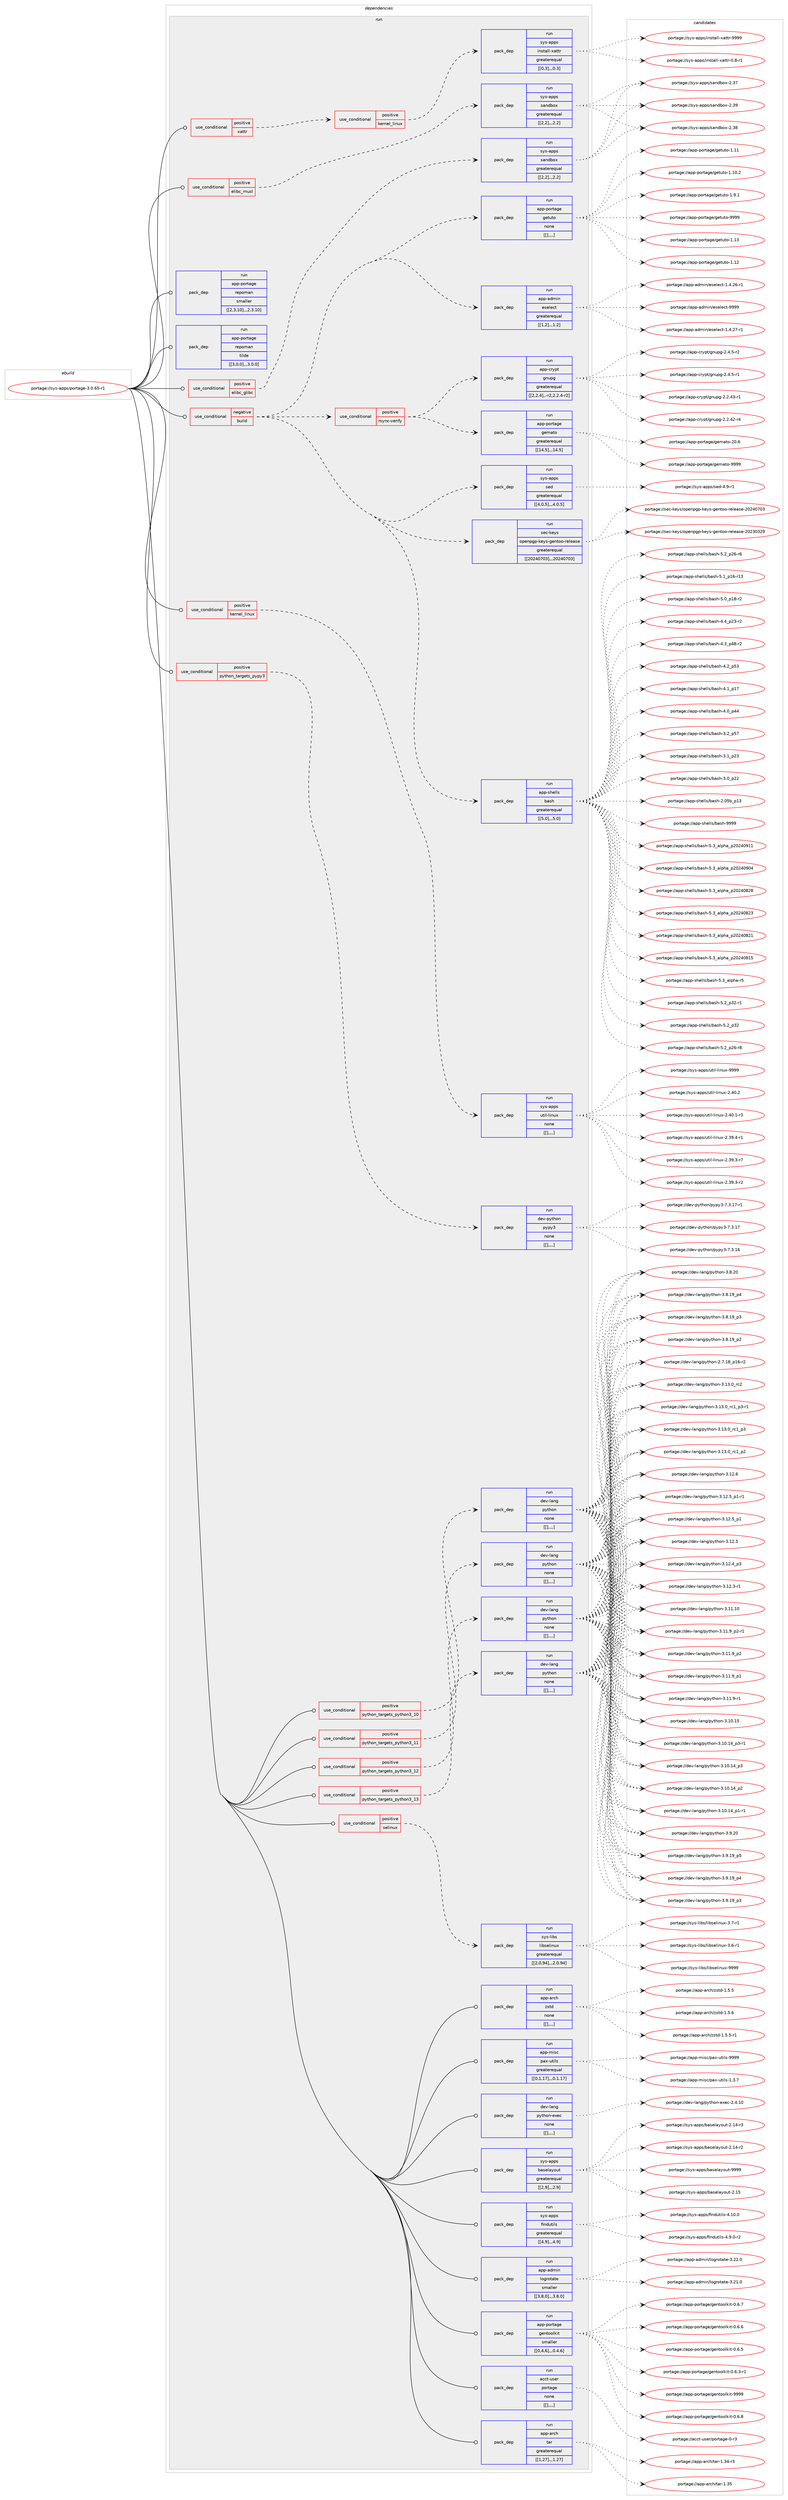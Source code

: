 digraph prolog {

# *************
# Graph options
# *************

newrank=true;
concentrate=true;
compound=true;
graph [rankdir=LR,fontname=Helvetica,fontsize=10,ranksep=1.5];#, ranksep=2.5, nodesep=0.2];
edge  [arrowhead=vee];
node  [fontname=Helvetica,fontsize=10];

# **********
# The ebuild
# **********

subgraph cluster_leftcol {
color=gray;
label=<<i>ebuild</i>>;
id [label="portage://sys-apps/portage-3.0.65-r1", color=red, width=4, href="../sys-apps/portage-3.0.65-r1.svg"];
}

# ****************
# The dependencies
# ****************

subgraph cluster_midcol {
color=gray;
label=<<i>dependencies</i>>;
subgraph cluster_compile {
fillcolor="#eeeeee";
style=filled;
label=<<i>compile</i>>;
}
subgraph cluster_compileandrun {
fillcolor="#eeeeee";
style=filled;
label=<<i>compile and run</i>>;
}
subgraph cluster_run {
fillcolor="#eeeeee";
style=filled;
label=<<i>run</i>>;
subgraph cond115733 {
dependency438727 [label=<<TABLE BORDER="0" CELLBORDER="1" CELLSPACING="0" CELLPADDING="4"><TR><TD ROWSPAN="3" CELLPADDING="10">use_conditional</TD></TR><TR><TD>negative</TD></TR><TR><TD>build</TD></TR></TABLE>>, shape=none, color=red];
subgraph pack319939 {
dependency438728 [label=<<TABLE BORDER="0" CELLBORDER="1" CELLSPACING="0" CELLPADDING="4" WIDTH="220"><TR><TD ROWSPAN="6" CELLPADDING="30">pack_dep</TD></TR><TR><TD WIDTH="110">run</TD></TR><TR><TD>app-admin</TD></TR><TR><TD>eselect</TD></TR><TR><TD>greaterequal</TD></TR><TR><TD>[[1,2],,,1.2]</TD></TR></TABLE>>, shape=none, color=blue];
}
dependency438727:e -> dependency438728:w [weight=20,style="dashed",arrowhead="vee"];
subgraph pack319940 {
dependency438729 [label=<<TABLE BORDER="0" CELLBORDER="1" CELLSPACING="0" CELLPADDING="4" WIDTH="220"><TR><TD ROWSPAN="6" CELLPADDING="30">pack_dep</TD></TR><TR><TD WIDTH="110">run</TD></TR><TR><TD>app-portage</TD></TR><TR><TD>getuto</TD></TR><TR><TD>none</TD></TR><TR><TD>[[],,,,]</TD></TR></TABLE>>, shape=none, color=blue];
}
dependency438727:e -> dependency438729:w [weight=20,style="dashed",arrowhead="vee"];
subgraph pack319941 {
dependency438730 [label=<<TABLE BORDER="0" CELLBORDER="1" CELLSPACING="0" CELLPADDING="4" WIDTH="220"><TR><TD ROWSPAN="6" CELLPADDING="30">pack_dep</TD></TR><TR><TD WIDTH="110">run</TD></TR><TR><TD>app-shells</TD></TR><TR><TD>bash</TD></TR><TR><TD>greaterequal</TD></TR><TR><TD>[[5,0],,,5.0]</TD></TR></TABLE>>, shape=none, color=blue];
}
dependency438727:e -> dependency438730:w [weight=20,style="dashed",arrowhead="vee"];
subgraph pack319942 {
dependency438731 [label=<<TABLE BORDER="0" CELLBORDER="1" CELLSPACING="0" CELLPADDING="4" WIDTH="220"><TR><TD ROWSPAN="6" CELLPADDING="30">pack_dep</TD></TR><TR><TD WIDTH="110">run</TD></TR><TR><TD>sec-keys</TD></TR><TR><TD>openpgp-keys-gentoo-release</TD></TR><TR><TD>greaterequal</TD></TR><TR><TD>[[20240703],,,20240703]</TD></TR></TABLE>>, shape=none, color=blue];
}
dependency438727:e -> dependency438731:w [weight=20,style="dashed",arrowhead="vee"];
subgraph pack319943 {
dependency438732 [label=<<TABLE BORDER="0" CELLBORDER="1" CELLSPACING="0" CELLPADDING="4" WIDTH="220"><TR><TD ROWSPAN="6" CELLPADDING="30">pack_dep</TD></TR><TR><TD WIDTH="110">run</TD></TR><TR><TD>sys-apps</TD></TR><TR><TD>sed</TD></TR><TR><TD>greaterequal</TD></TR><TR><TD>[[4,0,5],,,4.0.5]</TD></TR></TABLE>>, shape=none, color=blue];
}
dependency438727:e -> dependency438732:w [weight=20,style="dashed",arrowhead="vee"];
subgraph cond115734 {
dependency438733 [label=<<TABLE BORDER="0" CELLBORDER="1" CELLSPACING="0" CELLPADDING="4"><TR><TD ROWSPAN="3" CELLPADDING="10">use_conditional</TD></TR><TR><TD>positive</TD></TR><TR><TD>rsync-verify</TD></TR></TABLE>>, shape=none, color=red];
subgraph pack319944 {
dependency438734 [label=<<TABLE BORDER="0" CELLBORDER="1" CELLSPACING="0" CELLPADDING="4" WIDTH="220"><TR><TD ROWSPAN="6" CELLPADDING="30">pack_dep</TD></TR><TR><TD WIDTH="110">run</TD></TR><TR><TD>app-crypt</TD></TR><TR><TD>gnupg</TD></TR><TR><TD>greaterequal</TD></TR><TR><TD>[[2,2,4],,-r2,2.2.4-r2]</TD></TR></TABLE>>, shape=none, color=blue];
}
dependency438733:e -> dependency438734:w [weight=20,style="dashed",arrowhead="vee"];
subgraph pack319945 {
dependency438735 [label=<<TABLE BORDER="0" CELLBORDER="1" CELLSPACING="0" CELLPADDING="4" WIDTH="220"><TR><TD ROWSPAN="6" CELLPADDING="30">pack_dep</TD></TR><TR><TD WIDTH="110">run</TD></TR><TR><TD>app-portage</TD></TR><TR><TD>gemato</TD></TR><TR><TD>greaterequal</TD></TR><TR><TD>[[14,5],,,14.5]</TD></TR></TABLE>>, shape=none, color=blue];
}
dependency438733:e -> dependency438735:w [weight=20,style="dashed",arrowhead="vee"];
}
dependency438727:e -> dependency438733:w [weight=20,style="dashed",arrowhead="vee"];
}
id:e -> dependency438727:w [weight=20,style="solid",arrowhead="odot"];
subgraph cond115735 {
dependency438736 [label=<<TABLE BORDER="0" CELLBORDER="1" CELLSPACING="0" CELLPADDING="4"><TR><TD ROWSPAN="3" CELLPADDING="10">use_conditional</TD></TR><TR><TD>positive</TD></TR><TR><TD>elibc_glibc</TD></TR></TABLE>>, shape=none, color=red];
subgraph pack319946 {
dependency438737 [label=<<TABLE BORDER="0" CELLBORDER="1" CELLSPACING="0" CELLPADDING="4" WIDTH="220"><TR><TD ROWSPAN="6" CELLPADDING="30">pack_dep</TD></TR><TR><TD WIDTH="110">run</TD></TR><TR><TD>sys-apps</TD></TR><TR><TD>sandbox</TD></TR><TR><TD>greaterequal</TD></TR><TR><TD>[[2,2],,,2.2]</TD></TR></TABLE>>, shape=none, color=blue];
}
dependency438736:e -> dependency438737:w [weight=20,style="dashed",arrowhead="vee"];
}
id:e -> dependency438736:w [weight=20,style="solid",arrowhead="odot"];
subgraph cond115736 {
dependency438738 [label=<<TABLE BORDER="0" CELLBORDER="1" CELLSPACING="0" CELLPADDING="4"><TR><TD ROWSPAN="3" CELLPADDING="10">use_conditional</TD></TR><TR><TD>positive</TD></TR><TR><TD>elibc_musl</TD></TR></TABLE>>, shape=none, color=red];
subgraph pack319947 {
dependency438739 [label=<<TABLE BORDER="0" CELLBORDER="1" CELLSPACING="0" CELLPADDING="4" WIDTH="220"><TR><TD ROWSPAN="6" CELLPADDING="30">pack_dep</TD></TR><TR><TD WIDTH="110">run</TD></TR><TR><TD>sys-apps</TD></TR><TR><TD>sandbox</TD></TR><TR><TD>greaterequal</TD></TR><TR><TD>[[2,2],,,2.2]</TD></TR></TABLE>>, shape=none, color=blue];
}
dependency438738:e -> dependency438739:w [weight=20,style="dashed",arrowhead="vee"];
}
id:e -> dependency438738:w [weight=20,style="solid",arrowhead="odot"];
subgraph cond115737 {
dependency438740 [label=<<TABLE BORDER="0" CELLBORDER="1" CELLSPACING="0" CELLPADDING="4"><TR><TD ROWSPAN="3" CELLPADDING="10">use_conditional</TD></TR><TR><TD>positive</TD></TR><TR><TD>kernel_linux</TD></TR></TABLE>>, shape=none, color=red];
subgraph pack319948 {
dependency438741 [label=<<TABLE BORDER="0" CELLBORDER="1" CELLSPACING="0" CELLPADDING="4" WIDTH="220"><TR><TD ROWSPAN="6" CELLPADDING="30">pack_dep</TD></TR><TR><TD WIDTH="110">run</TD></TR><TR><TD>sys-apps</TD></TR><TR><TD>util-linux</TD></TR><TR><TD>none</TD></TR><TR><TD>[[],,,,]</TD></TR></TABLE>>, shape=none, color=blue];
}
dependency438740:e -> dependency438741:w [weight=20,style="dashed",arrowhead="vee"];
}
id:e -> dependency438740:w [weight=20,style="solid",arrowhead="odot"];
subgraph cond115738 {
dependency438742 [label=<<TABLE BORDER="0" CELLBORDER="1" CELLSPACING="0" CELLPADDING="4"><TR><TD ROWSPAN="3" CELLPADDING="10">use_conditional</TD></TR><TR><TD>positive</TD></TR><TR><TD>python_targets_pypy3</TD></TR></TABLE>>, shape=none, color=red];
subgraph pack319949 {
dependency438743 [label=<<TABLE BORDER="0" CELLBORDER="1" CELLSPACING="0" CELLPADDING="4" WIDTH="220"><TR><TD ROWSPAN="6" CELLPADDING="30">pack_dep</TD></TR><TR><TD WIDTH="110">run</TD></TR><TR><TD>dev-python</TD></TR><TR><TD>pypy3</TD></TR><TR><TD>none</TD></TR><TR><TD>[[],,,,]</TD></TR></TABLE>>, shape=none, color=blue];
}
dependency438742:e -> dependency438743:w [weight=20,style="dashed",arrowhead="vee"];
}
id:e -> dependency438742:w [weight=20,style="solid",arrowhead="odot"];
subgraph cond115739 {
dependency438744 [label=<<TABLE BORDER="0" CELLBORDER="1" CELLSPACING="0" CELLPADDING="4"><TR><TD ROWSPAN="3" CELLPADDING="10">use_conditional</TD></TR><TR><TD>positive</TD></TR><TR><TD>python_targets_python3_10</TD></TR></TABLE>>, shape=none, color=red];
subgraph pack319950 {
dependency438745 [label=<<TABLE BORDER="0" CELLBORDER="1" CELLSPACING="0" CELLPADDING="4" WIDTH="220"><TR><TD ROWSPAN="6" CELLPADDING="30">pack_dep</TD></TR><TR><TD WIDTH="110">run</TD></TR><TR><TD>dev-lang</TD></TR><TR><TD>python</TD></TR><TR><TD>none</TD></TR><TR><TD>[[],,,,]</TD></TR></TABLE>>, shape=none, color=blue];
}
dependency438744:e -> dependency438745:w [weight=20,style="dashed",arrowhead="vee"];
}
id:e -> dependency438744:w [weight=20,style="solid",arrowhead="odot"];
subgraph cond115740 {
dependency438746 [label=<<TABLE BORDER="0" CELLBORDER="1" CELLSPACING="0" CELLPADDING="4"><TR><TD ROWSPAN="3" CELLPADDING="10">use_conditional</TD></TR><TR><TD>positive</TD></TR><TR><TD>python_targets_python3_11</TD></TR></TABLE>>, shape=none, color=red];
subgraph pack319951 {
dependency438747 [label=<<TABLE BORDER="0" CELLBORDER="1" CELLSPACING="0" CELLPADDING="4" WIDTH="220"><TR><TD ROWSPAN="6" CELLPADDING="30">pack_dep</TD></TR><TR><TD WIDTH="110">run</TD></TR><TR><TD>dev-lang</TD></TR><TR><TD>python</TD></TR><TR><TD>none</TD></TR><TR><TD>[[],,,,]</TD></TR></TABLE>>, shape=none, color=blue];
}
dependency438746:e -> dependency438747:w [weight=20,style="dashed",arrowhead="vee"];
}
id:e -> dependency438746:w [weight=20,style="solid",arrowhead="odot"];
subgraph cond115741 {
dependency438748 [label=<<TABLE BORDER="0" CELLBORDER="1" CELLSPACING="0" CELLPADDING="4"><TR><TD ROWSPAN="3" CELLPADDING="10">use_conditional</TD></TR><TR><TD>positive</TD></TR><TR><TD>python_targets_python3_12</TD></TR></TABLE>>, shape=none, color=red];
subgraph pack319952 {
dependency438749 [label=<<TABLE BORDER="0" CELLBORDER="1" CELLSPACING="0" CELLPADDING="4" WIDTH="220"><TR><TD ROWSPAN="6" CELLPADDING="30">pack_dep</TD></TR><TR><TD WIDTH="110">run</TD></TR><TR><TD>dev-lang</TD></TR><TR><TD>python</TD></TR><TR><TD>none</TD></TR><TR><TD>[[],,,,]</TD></TR></TABLE>>, shape=none, color=blue];
}
dependency438748:e -> dependency438749:w [weight=20,style="dashed",arrowhead="vee"];
}
id:e -> dependency438748:w [weight=20,style="solid",arrowhead="odot"];
subgraph cond115742 {
dependency438750 [label=<<TABLE BORDER="0" CELLBORDER="1" CELLSPACING="0" CELLPADDING="4"><TR><TD ROWSPAN="3" CELLPADDING="10">use_conditional</TD></TR><TR><TD>positive</TD></TR><TR><TD>python_targets_python3_13</TD></TR></TABLE>>, shape=none, color=red];
subgraph pack319953 {
dependency438751 [label=<<TABLE BORDER="0" CELLBORDER="1" CELLSPACING="0" CELLPADDING="4" WIDTH="220"><TR><TD ROWSPAN="6" CELLPADDING="30">pack_dep</TD></TR><TR><TD WIDTH="110">run</TD></TR><TR><TD>dev-lang</TD></TR><TR><TD>python</TD></TR><TR><TD>none</TD></TR><TR><TD>[[],,,,]</TD></TR></TABLE>>, shape=none, color=blue];
}
dependency438750:e -> dependency438751:w [weight=20,style="dashed",arrowhead="vee"];
}
id:e -> dependency438750:w [weight=20,style="solid",arrowhead="odot"];
subgraph cond115743 {
dependency438752 [label=<<TABLE BORDER="0" CELLBORDER="1" CELLSPACING="0" CELLPADDING="4"><TR><TD ROWSPAN="3" CELLPADDING="10">use_conditional</TD></TR><TR><TD>positive</TD></TR><TR><TD>selinux</TD></TR></TABLE>>, shape=none, color=red];
subgraph pack319954 {
dependency438753 [label=<<TABLE BORDER="0" CELLBORDER="1" CELLSPACING="0" CELLPADDING="4" WIDTH="220"><TR><TD ROWSPAN="6" CELLPADDING="30">pack_dep</TD></TR><TR><TD WIDTH="110">run</TD></TR><TR><TD>sys-libs</TD></TR><TR><TD>libselinux</TD></TR><TR><TD>greaterequal</TD></TR><TR><TD>[[2,0,94],,,2.0.94]</TD></TR></TABLE>>, shape=none, color=blue];
}
dependency438752:e -> dependency438753:w [weight=20,style="dashed",arrowhead="vee"];
}
id:e -> dependency438752:w [weight=20,style="solid",arrowhead="odot"];
subgraph cond115744 {
dependency438754 [label=<<TABLE BORDER="0" CELLBORDER="1" CELLSPACING="0" CELLPADDING="4"><TR><TD ROWSPAN="3" CELLPADDING="10">use_conditional</TD></TR><TR><TD>positive</TD></TR><TR><TD>xattr</TD></TR></TABLE>>, shape=none, color=red];
subgraph cond115745 {
dependency438755 [label=<<TABLE BORDER="0" CELLBORDER="1" CELLSPACING="0" CELLPADDING="4"><TR><TD ROWSPAN="3" CELLPADDING="10">use_conditional</TD></TR><TR><TD>positive</TD></TR><TR><TD>kernel_linux</TD></TR></TABLE>>, shape=none, color=red];
subgraph pack319955 {
dependency438756 [label=<<TABLE BORDER="0" CELLBORDER="1" CELLSPACING="0" CELLPADDING="4" WIDTH="220"><TR><TD ROWSPAN="6" CELLPADDING="30">pack_dep</TD></TR><TR><TD WIDTH="110">run</TD></TR><TR><TD>sys-apps</TD></TR><TR><TD>install-xattr</TD></TR><TR><TD>greaterequal</TD></TR><TR><TD>[[0,3],,,0.3]</TD></TR></TABLE>>, shape=none, color=blue];
}
dependency438755:e -> dependency438756:w [weight=20,style="dashed",arrowhead="vee"];
}
dependency438754:e -> dependency438755:w [weight=20,style="dashed",arrowhead="vee"];
}
id:e -> dependency438754:w [weight=20,style="solid",arrowhead="odot"];
subgraph pack319956 {
dependency438757 [label=<<TABLE BORDER="0" CELLBORDER="1" CELLSPACING="0" CELLPADDING="4" WIDTH="220"><TR><TD ROWSPAN="6" CELLPADDING="30">pack_dep</TD></TR><TR><TD WIDTH="110">run</TD></TR><TR><TD>acct-user</TD></TR><TR><TD>portage</TD></TR><TR><TD>none</TD></TR><TR><TD>[[],,,,]</TD></TR></TABLE>>, shape=none, color=blue];
}
id:e -> dependency438757:w [weight=20,style="solid",arrowhead="odot"];
subgraph pack319957 {
dependency438758 [label=<<TABLE BORDER="0" CELLBORDER="1" CELLSPACING="0" CELLPADDING="4" WIDTH="220"><TR><TD ROWSPAN="6" CELLPADDING="30">pack_dep</TD></TR><TR><TD WIDTH="110">run</TD></TR><TR><TD>app-arch</TD></TR><TR><TD>tar</TD></TR><TR><TD>greaterequal</TD></TR><TR><TD>[[1,27],,,1.27]</TD></TR></TABLE>>, shape=none, color=blue];
}
id:e -> dependency438758:w [weight=20,style="solid",arrowhead="odot"];
subgraph pack319958 {
dependency438759 [label=<<TABLE BORDER="0" CELLBORDER="1" CELLSPACING="0" CELLPADDING="4" WIDTH="220"><TR><TD ROWSPAN="6" CELLPADDING="30">pack_dep</TD></TR><TR><TD WIDTH="110">run</TD></TR><TR><TD>app-arch</TD></TR><TR><TD>zstd</TD></TR><TR><TD>none</TD></TR><TR><TD>[[],,,,]</TD></TR></TABLE>>, shape=none, color=blue];
}
id:e -> dependency438759:w [weight=20,style="solid",arrowhead="odot"];
subgraph pack319959 {
dependency438760 [label=<<TABLE BORDER="0" CELLBORDER="1" CELLSPACING="0" CELLPADDING="4" WIDTH="220"><TR><TD ROWSPAN="6" CELLPADDING="30">pack_dep</TD></TR><TR><TD WIDTH="110">run</TD></TR><TR><TD>app-misc</TD></TR><TR><TD>pax-utils</TD></TR><TR><TD>greaterequal</TD></TR><TR><TD>[[0,1,17],,,0.1.17]</TD></TR></TABLE>>, shape=none, color=blue];
}
id:e -> dependency438760:w [weight=20,style="solid",arrowhead="odot"];
subgraph pack319960 {
dependency438761 [label=<<TABLE BORDER="0" CELLBORDER="1" CELLSPACING="0" CELLPADDING="4" WIDTH="220"><TR><TD ROWSPAN="6" CELLPADDING="30">pack_dep</TD></TR><TR><TD WIDTH="110">run</TD></TR><TR><TD>dev-lang</TD></TR><TR><TD>python-exec</TD></TR><TR><TD>none</TD></TR><TR><TD>[[],,,,]</TD></TR></TABLE>>, shape=none, color=blue];
}
id:e -> dependency438761:w [weight=20,style="solid",arrowhead="odot"];
subgraph pack319961 {
dependency438762 [label=<<TABLE BORDER="0" CELLBORDER="1" CELLSPACING="0" CELLPADDING="4" WIDTH="220"><TR><TD ROWSPAN="6" CELLPADDING="30">pack_dep</TD></TR><TR><TD WIDTH="110">run</TD></TR><TR><TD>sys-apps</TD></TR><TR><TD>baselayout</TD></TR><TR><TD>greaterequal</TD></TR><TR><TD>[[2,9],,,2.9]</TD></TR></TABLE>>, shape=none, color=blue];
}
id:e -> dependency438762:w [weight=20,style="solid",arrowhead="odot"];
subgraph pack319962 {
dependency438763 [label=<<TABLE BORDER="0" CELLBORDER="1" CELLSPACING="0" CELLPADDING="4" WIDTH="220"><TR><TD ROWSPAN="6" CELLPADDING="30">pack_dep</TD></TR><TR><TD WIDTH="110">run</TD></TR><TR><TD>sys-apps</TD></TR><TR><TD>findutils</TD></TR><TR><TD>greaterequal</TD></TR><TR><TD>[[4,9],,,4.9]</TD></TR></TABLE>>, shape=none, color=blue];
}
id:e -> dependency438763:w [weight=20,style="solid",arrowhead="odot"];
subgraph pack319963 {
dependency438764 [label=<<TABLE BORDER="0" CELLBORDER="1" CELLSPACING="0" CELLPADDING="4" WIDTH="220"><TR><TD ROWSPAN="6" CELLPADDING="30">pack_dep</TD></TR><TR><TD WIDTH="110">run</TD></TR><TR><TD>app-admin</TD></TR><TR><TD>logrotate</TD></TR><TR><TD>smaller</TD></TR><TR><TD>[[3,8,0],,,3.8.0]</TD></TR></TABLE>>, shape=none, color=blue];
}
id:e -> dependency438764:w [weight=20,style="solid",arrowhead="odot"];
subgraph pack319964 {
dependency438765 [label=<<TABLE BORDER="0" CELLBORDER="1" CELLSPACING="0" CELLPADDING="4" WIDTH="220"><TR><TD ROWSPAN="6" CELLPADDING="30">pack_dep</TD></TR><TR><TD WIDTH="110">run</TD></TR><TR><TD>app-portage</TD></TR><TR><TD>gentoolkit</TD></TR><TR><TD>smaller</TD></TR><TR><TD>[[0,4,6],,,0.4.6]</TD></TR></TABLE>>, shape=none, color=blue];
}
id:e -> dependency438765:w [weight=20,style="solid",arrowhead="odot"];
subgraph pack319965 {
dependency438766 [label=<<TABLE BORDER="0" CELLBORDER="1" CELLSPACING="0" CELLPADDING="4" WIDTH="220"><TR><TD ROWSPAN="6" CELLPADDING="30">pack_dep</TD></TR><TR><TD WIDTH="110">run</TD></TR><TR><TD>app-portage</TD></TR><TR><TD>repoman</TD></TR><TR><TD>smaller</TD></TR><TR><TD>[[2,3,10],,,2.3.10]</TD></TR></TABLE>>, shape=none, color=blue];
}
id:e -> dependency438766:w [weight=20,style="solid",arrowhead="odot"];
subgraph pack319966 {
dependency438767 [label=<<TABLE BORDER="0" CELLBORDER="1" CELLSPACING="0" CELLPADDING="4" WIDTH="220"><TR><TD ROWSPAN="6" CELLPADDING="30">pack_dep</TD></TR><TR><TD WIDTH="110">run</TD></TR><TR><TD>app-portage</TD></TR><TR><TD>repoman</TD></TR><TR><TD>tilde</TD></TR><TR><TD>[[3,0,0],,,3.0.0]</TD></TR></TABLE>>, shape=none, color=blue];
}
id:e -> dependency438767:w [weight=20,style="solid",arrowhead="odot"];
}
}

# **************
# The candidates
# **************

subgraph cluster_choices {
rank=same;
color=gray;
label=<<i>candidates</i>>;

subgraph choice319939 {
color=black;
nodesep=1;
choice97112112459710010910511047101115101108101991164557575757 [label="portage://app-admin/eselect-9999", color=red, width=4,href="../app-admin/eselect-9999.svg"];
choice9711211245971001091051104710111510110810199116454946524650554511449 [label="portage://app-admin/eselect-1.4.27-r1", color=red, width=4,href="../app-admin/eselect-1.4.27-r1.svg"];
choice9711211245971001091051104710111510110810199116454946524650544511449 [label="portage://app-admin/eselect-1.4.26-r1", color=red, width=4,href="../app-admin/eselect-1.4.26-r1.svg"];
dependency438728:e -> choice97112112459710010910511047101115101108101991164557575757:w [style=dotted,weight="100"];
dependency438728:e -> choice9711211245971001091051104710111510110810199116454946524650554511449:w [style=dotted,weight="100"];
dependency438728:e -> choice9711211245971001091051104710111510110810199116454946524650544511449:w [style=dotted,weight="100"];
}
subgraph choice319940 {
color=black;
nodesep=1;
choice971121124511211111411697103101471031011161171161114557575757 [label="portage://app-portage/getuto-9999", color=red, width=4,href="../app-portage/getuto-9999.svg"];
choice971121124511211111411697103101471031011161171161114549464951 [label="portage://app-portage/getuto-1.13", color=red, width=4,href="../app-portage/getuto-1.13.svg"];
choice971121124511211111411697103101471031011161171161114549464950 [label="portage://app-portage/getuto-1.12", color=red, width=4,href="../app-portage/getuto-1.12.svg"];
choice971121124511211111411697103101471031011161171161114549464949 [label="portage://app-portage/getuto-1.11", color=red, width=4,href="../app-portage/getuto-1.11.svg"];
choice9711211245112111114116971031014710310111611711611145494649484650 [label="portage://app-portage/getuto-1.10.2", color=red, width=4,href="../app-portage/getuto-1.10.2.svg"];
choice97112112451121111141169710310147103101116117116111454946574649 [label="portage://app-portage/getuto-1.9.1", color=red, width=4,href="../app-portage/getuto-1.9.1.svg"];
dependency438729:e -> choice971121124511211111411697103101471031011161171161114557575757:w [style=dotted,weight="100"];
dependency438729:e -> choice971121124511211111411697103101471031011161171161114549464951:w [style=dotted,weight="100"];
dependency438729:e -> choice971121124511211111411697103101471031011161171161114549464950:w [style=dotted,weight="100"];
dependency438729:e -> choice971121124511211111411697103101471031011161171161114549464949:w [style=dotted,weight="100"];
dependency438729:e -> choice9711211245112111114116971031014710310111611711611145494649484650:w [style=dotted,weight="100"];
dependency438729:e -> choice97112112451121111141169710310147103101116117116111454946574649:w [style=dotted,weight="100"];
}
subgraph choice319941 {
color=black;
nodesep=1;
choice97112112451151041011081081154798971151044557575757 [label="portage://app-shells/bash-9999", color=red, width=4,href="../app-shells/bash-9999.svg"];
choice971121124511510410110810811547989711510445534651959710811210497951125048505248574949 [label="portage://app-shells/bash-5.3_alpha_p20240911", color=red, width=4,href="../app-shells/bash-5.3_alpha_p20240911.svg"];
choice971121124511510410110810811547989711510445534651959710811210497951125048505248574852 [label="portage://app-shells/bash-5.3_alpha_p20240904", color=red, width=4,href="../app-shells/bash-5.3_alpha_p20240904.svg"];
choice971121124511510410110810811547989711510445534651959710811210497951125048505248565056 [label="portage://app-shells/bash-5.3_alpha_p20240828", color=red, width=4,href="../app-shells/bash-5.3_alpha_p20240828.svg"];
choice971121124511510410110810811547989711510445534651959710811210497951125048505248565051 [label="portage://app-shells/bash-5.3_alpha_p20240823", color=red, width=4,href="../app-shells/bash-5.3_alpha_p20240823.svg"];
choice971121124511510410110810811547989711510445534651959710811210497951125048505248565049 [label="portage://app-shells/bash-5.3_alpha_p20240821", color=red, width=4,href="../app-shells/bash-5.3_alpha_p20240821.svg"];
choice971121124511510410110810811547989711510445534651959710811210497951125048505248564953 [label="portage://app-shells/bash-5.3_alpha_p20240815", color=red, width=4,href="../app-shells/bash-5.3_alpha_p20240815.svg"];
choice9711211245115104101108108115479897115104455346519597108112104974511453 [label="portage://app-shells/bash-5.3_alpha-r5", color=red, width=4,href="../app-shells/bash-5.3_alpha-r5.svg"];
choice9711211245115104101108108115479897115104455346509511251504511449 [label="portage://app-shells/bash-5.2_p32-r1", color=red, width=4,href="../app-shells/bash-5.2_p32-r1.svg"];
choice971121124511510410110810811547989711510445534650951125150 [label="portage://app-shells/bash-5.2_p32", color=red, width=4,href="../app-shells/bash-5.2_p32.svg"];
choice9711211245115104101108108115479897115104455346509511250544511456 [label="portage://app-shells/bash-5.2_p26-r8", color=red, width=4,href="../app-shells/bash-5.2_p26-r8.svg"];
choice9711211245115104101108108115479897115104455346509511250544511454 [label="portage://app-shells/bash-5.2_p26-r6", color=red, width=4,href="../app-shells/bash-5.2_p26-r6.svg"];
choice971121124511510410110810811547989711510445534649951124954451144951 [label="portage://app-shells/bash-5.1_p16-r13", color=red, width=4,href="../app-shells/bash-5.1_p16-r13.svg"];
choice9711211245115104101108108115479897115104455346489511249564511450 [label="portage://app-shells/bash-5.0_p18-r2", color=red, width=4,href="../app-shells/bash-5.0_p18-r2.svg"];
choice9711211245115104101108108115479897115104455246529511250514511450 [label="portage://app-shells/bash-4.4_p23-r2", color=red, width=4,href="../app-shells/bash-4.4_p23-r2.svg"];
choice9711211245115104101108108115479897115104455246519511252564511450 [label="portage://app-shells/bash-4.3_p48-r2", color=red, width=4,href="../app-shells/bash-4.3_p48-r2.svg"];
choice971121124511510410110810811547989711510445524650951125351 [label="portage://app-shells/bash-4.2_p53", color=red, width=4,href="../app-shells/bash-4.2_p53.svg"];
choice971121124511510410110810811547989711510445524649951124955 [label="portage://app-shells/bash-4.1_p17", color=red, width=4,href="../app-shells/bash-4.1_p17.svg"];
choice971121124511510410110810811547989711510445524648951125252 [label="portage://app-shells/bash-4.0_p44", color=red, width=4,href="../app-shells/bash-4.0_p44.svg"];
choice971121124511510410110810811547989711510445514650951125355 [label="portage://app-shells/bash-3.2_p57", color=red, width=4,href="../app-shells/bash-3.2_p57.svg"];
choice971121124511510410110810811547989711510445514649951125051 [label="portage://app-shells/bash-3.1_p23", color=red, width=4,href="../app-shells/bash-3.1_p23.svg"];
choice971121124511510410110810811547989711510445514648951125050 [label="portage://app-shells/bash-3.0_p22", color=red, width=4,href="../app-shells/bash-3.0_p22.svg"];
choice9711211245115104101108108115479897115104455046485398951124951 [label="portage://app-shells/bash-2.05b_p13", color=red, width=4,href="../app-shells/bash-2.05b_p13.svg"];
dependency438730:e -> choice97112112451151041011081081154798971151044557575757:w [style=dotted,weight="100"];
dependency438730:e -> choice971121124511510410110810811547989711510445534651959710811210497951125048505248574949:w [style=dotted,weight="100"];
dependency438730:e -> choice971121124511510410110810811547989711510445534651959710811210497951125048505248574852:w [style=dotted,weight="100"];
dependency438730:e -> choice971121124511510410110810811547989711510445534651959710811210497951125048505248565056:w [style=dotted,weight="100"];
dependency438730:e -> choice971121124511510410110810811547989711510445534651959710811210497951125048505248565051:w [style=dotted,weight="100"];
dependency438730:e -> choice971121124511510410110810811547989711510445534651959710811210497951125048505248565049:w [style=dotted,weight="100"];
dependency438730:e -> choice971121124511510410110810811547989711510445534651959710811210497951125048505248564953:w [style=dotted,weight="100"];
dependency438730:e -> choice9711211245115104101108108115479897115104455346519597108112104974511453:w [style=dotted,weight="100"];
dependency438730:e -> choice9711211245115104101108108115479897115104455346509511251504511449:w [style=dotted,weight="100"];
dependency438730:e -> choice971121124511510410110810811547989711510445534650951125150:w [style=dotted,weight="100"];
dependency438730:e -> choice9711211245115104101108108115479897115104455346509511250544511456:w [style=dotted,weight="100"];
dependency438730:e -> choice9711211245115104101108108115479897115104455346509511250544511454:w [style=dotted,weight="100"];
dependency438730:e -> choice971121124511510410110810811547989711510445534649951124954451144951:w [style=dotted,weight="100"];
dependency438730:e -> choice9711211245115104101108108115479897115104455346489511249564511450:w [style=dotted,weight="100"];
dependency438730:e -> choice9711211245115104101108108115479897115104455246529511250514511450:w [style=dotted,weight="100"];
dependency438730:e -> choice9711211245115104101108108115479897115104455246519511252564511450:w [style=dotted,weight="100"];
dependency438730:e -> choice971121124511510410110810811547989711510445524650951125351:w [style=dotted,weight="100"];
dependency438730:e -> choice971121124511510410110810811547989711510445524649951124955:w [style=dotted,weight="100"];
dependency438730:e -> choice971121124511510410110810811547989711510445524648951125252:w [style=dotted,weight="100"];
dependency438730:e -> choice971121124511510410110810811547989711510445514650951125355:w [style=dotted,weight="100"];
dependency438730:e -> choice971121124511510410110810811547989711510445514649951125051:w [style=dotted,weight="100"];
dependency438730:e -> choice971121124511510410110810811547989711510445514648951125050:w [style=dotted,weight="100"];
dependency438730:e -> choice9711211245115104101108108115479897115104455046485398951124951:w [style=dotted,weight="100"];
}
subgraph choice319942 {
color=black;
nodesep=1;
choice11510199451071011211154711111210111011210311245107101121115451031011101161111114511410110810197115101455048505248554851 [label="portage://sec-keys/openpgp-keys-gentoo-release-20240703", color=red, width=4,href="../sec-keys/openpgp-keys-gentoo-release-20240703.svg"];
choice11510199451071011211154711111210111011210311245107101121115451031011101161111114511410110810197115101455048505148515057 [label="portage://sec-keys/openpgp-keys-gentoo-release-20230329", color=red, width=4,href="../sec-keys/openpgp-keys-gentoo-release-20230329.svg"];
dependency438731:e -> choice11510199451071011211154711111210111011210311245107101121115451031011101161111114511410110810197115101455048505248554851:w [style=dotted,weight="100"];
dependency438731:e -> choice11510199451071011211154711111210111011210311245107101121115451031011101161111114511410110810197115101455048505148515057:w [style=dotted,weight="100"];
}
subgraph choice319943 {
color=black;
nodesep=1;
choice115121115459711211211547115101100455246574511449 [label="portage://sys-apps/sed-4.9-r1", color=red, width=4,href="../sys-apps/sed-4.9-r1.svg"];
dependency438732:e -> choice115121115459711211211547115101100455246574511449:w [style=dotted,weight="100"];
}
subgraph choice319944 {
color=black;
nodesep=1;
choice971121124599114121112116471031101171121034550465246534511450 [label="portage://app-crypt/gnupg-2.4.5-r2", color=red, width=4,href="../app-crypt/gnupg-2.4.5-r2.svg"];
choice971121124599114121112116471031101171121034550465246534511449 [label="portage://app-crypt/gnupg-2.4.5-r1", color=red, width=4,href="../app-crypt/gnupg-2.4.5-r1.svg"];
choice97112112459911412111211647103110117112103455046504652514511449 [label="portage://app-crypt/gnupg-2.2.43-r1", color=red, width=4,href="../app-crypt/gnupg-2.2.43-r1.svg"];
choice97112112459911412111211647103110117112103455046504652504511452 [label="portage://app-crypt/gnupg-2.2.42-r4", color=red, width=4,href="../app-crypt/gnupg-2.2.42-r4.svg"];
dependency438734:e -> choice971121124599114121112116471031101171121034550465246534511450:w [style=dotted,weight="100"];
dependency438734:e -> choice971121124599114121112116471031101171121034550465246534511449:w [style=dotted,weight="100"];
dependency438734:e -> choice97112112459911412111211647103110117112103455046504652514511449:w [style=dotted,weight="100"];
dependency438734:e -> choice97112112459911412111211647103110117112103455046504652504511452:w [style=dotted,weight="100"];
}
subgraph choice319945 {
color=black;
nodesep=1;
choice97112112451121111141169710310147103101109971161114557575757 [label="portage://app-portage/gemato-9999", color=red, width=4,href="../app-portage/gemato-9999.svg"];
choice97112112451121111141169710310147103101109971161114550484654 [label="portage://app-portage/gemato-20.6", color=red, width=4,href="../app-portage/gemato-20.6.svg"];
dependency438735:e -> choice97112112451121111141169710310147103101109971161114557575757:w [style=dotted,weight="100"];
dependency438735:e -> choice97112112451121111141169710310147103101109971161114550484654:w [style=dotted,weight="100"];
}
subgraph choice319946 {
color=black;
nodesep=1;
choice11512111545971121121154711597110100981111204550465157 [label="portage://sys-apps/sandbox-2.39", color=red, width=4,href="../sys-apps/sandbox-2.39.svg"];
choice11512111545971121121154711597110100981111204550465156 [label="portage://sys-apps/sandbox-2.38", color=red, width=4,href="../sys-apps/sandbox-2.38.svg"];
choice11512111545971121121154711597110100981111204550465155 [label="portage://sys-apps/sandbox-2.37", color=red, width=4,href="../sys-apps/sandbox-2.37.svg"];
dependency438737:e -> choice11512111545971121121154711597110100981111204550465157:w [style=dotted,weight="100"];
dependency438737:e -> choice11512111545971121121154711597110100981111204550465156:w [style=dotted,weight="100"];
dependency438737:e -> choice11512111545971121121154711597110100981111204550465155:w [style=dotted,weight="100"];
}
subgraph choice319947 {
color=black;
nodesep=1;
choice11512111545971121121154711597110100981111204550465157 [label="portage://sys-apps/sandbox-2.39", color=red, width=4,href="../sys-apps/sandbox-2.39.svg"];
choice11512111545971121121154711597110100981111204550465156 [label="portage://sys-apps/sandbox-2.38", color=red, width=4,href="../sys-apps/sandbox-2.38.svg"];
choice11512111545971121121154711597110100981111204550465155 [label="portage://sys-apps/sandbox-2.37", color=red, width=4,href="../sys-apps/sandbox-2.37.svg"];
dependency438739:e -> choice11512111545971121121154711597110100981111204550465157:w [style=dotted,weight="100"];
dependency438739:e -> choice11512111545971121121154711597110100981111204550465156:w [style=dotted,weight="100"];
dependency438739:e -> choice11512111545971121121154711597110100981111204550465155:w [style=dotted,weight="100"];
}
subgraph choice319948 {
color=black;
nodesep=1;
choice115121115459711211211547117116105108451081051101171204557575757 [label="portage://sys-apps/util-linux-9999", color=red, width=4,href="../sys-apps/util-linux-9999.svg"];
choice1151211154597112112115471171161051084510810511011712045504652484650 [label="portage://sys-apps/util-linux-2.40.2", color=red, width=4,href="../sys-apps/util-linux-2.40.2.svg"];
choice11512111545971121121154711711610510845108105110117120455046524846494511451 [label="portage://sys-apps/util-linux-2.40.1-r3", color=red, width=4,href="../sys-apps/util-linux-2.40.1-r3.svg"];
choice11512111545971121121154711711610510845108105110117120455046515746524511449 [label="portage://sys-apps/util-linux-2.39.4-r1", color=red, width=4,href="../sys-apps/util-linux-2.39.4-r1.svg"];
choice11512111545971121121154711711610510845108105110117120455046515746514511455 [label="portage://sys-apps/util-linux-2.39.3-r7", color=red, width=4,href="../sys-apps/util-linux-2.39.3-r7.svg"];
choice11512111545971121121154711711610510845108105110117120455046515746514511450 [label="portage://sys-apps/util-linux-2.39.3-r2", color=red, width=4,href="../sys-apps/util-linux-2.39.3-r2.svg"];
dependency438741:e -> choice115121115459711211211547117116105108451081051101171204557575757:w [style=dotted,weight="100"];
dependency438741:e -> choice1151211154597112112115471171161051084510810511011712045504652484650:w [style=dotted,weight="100"];
dependency438741:e -> choice11512111545971121121154711711610510845108105110117120455046524846494511451:w [style=dotted,weight="100"];
dependency438741:e -> choice11512111545971121121154711711610510845108105110117120455046515746524511449:w [style=dotted,weight="100"];
dependency438741:e -> choice11512111545971121121154711711610510845108105110117120455046515746514511455:w [style=dotted,weight="100"];
dependency438741:e -> choice11512111545971121121154711711610510845108105110117120455046515746514511450:w [style=dotted,weight="100"];
}
subgraph choice319949 {
color=black;
nodesep=1;
choice100101118451121211161041111104711212111212151455546514649554511449 [label="portage://dev-python/pypy3-7.3.17-r1", color=red, width=4,href="../dev-python/pypy3-7.3.17-r1.svg"];
choice10010111845112121116104111110471121211121215145554651464955 [label="portage://dev-python/pypy3-7.3.17", color=red, width=4,href="../dev-python/pypy3-7.3.17.svg"];
choice10010111845112121116104111110471121211121215145554651464954 [label="portage://dev-python/pypy3-7.3.16", color=red, width=4,href="../dev-python/pypy3-7.3.16.svg"];
dependency438743:e -> choice100101118451121211161041111104711212111212151455546514649554511449:w [style=dotted,weight="100"];
dependency438743:e -> choice10010111845112121116104111110471121211121215145554651464955:w [style=dotted,weight="100"];
dependency438743:e -> choice10010111845112121116104111110471121211121215145554651464954:w [style=dotted,weight="100"];
}
subgraph choice319950 {
color=black;
nodesep=1;
choice10010111845108971101034711212111610411111045514649514648951149950 [label="portage://dev-lang/python-3.13.0_rc2", color=red, width=4,href="../dev-lang/python-3.13.0_rc2.svg"];
choice1001011184510897110103471121211161041111104551464951464895114994995112514511449 [label="portage://dev-lang/python-3.13.0_rc1_p3-r1", color=red, width=4,href="../dev-lang/python-3.13.0_rc1_p3-r1.svg"];
choice100101118451089711010347112121116104111110455146495146489511499499511251 [label="portage://dev-lang/python-3.13.0_rc1_p3", color=red, width=4,href="../dev-lang/python-3.13.0_rc1_p3.svg"];
choice100101118451089711010347112121116104111110455146495146489511499499511250 [label="portage://dev-lang/python-3.13.0_rc1_p2", color=red, width=4,href="../dev-lang/python-3.13.0_rc1_p2.svg"];
choice10010111845108971101034711212111610411111045514649504654 [label="portage://dev-lang/python-3.12.6", color=red, width=4,href="../dev-lang/python-3.12.6.svg"];
choice1001011184510897110103471121211161041111104551464950465395112494511449 [label="portage://dev-lang/python-3.12.5_p1-r1", color=red, width=4,href="../dev-lang/python-3.12.5_p1-r1.svg"];
choice100101118451089711010347112121116104111110455146495046539511249 [label="portage://dev-lang/python-3.12.5_p1", color=red, width=4,href="../dev-lang/python-3.12.5_p1.svg"];
choice10010111845108971101034711212111610411111045514649504653 [label="portage://dev-lang/python-3.12.5", color=red, width=4,href="../dev-lang/python-3.12.5.svg"];
choice100101118451089711010347112121116104111110455146495046529511251 [label="portage://dev-lang/python-3.12.4_p3", color=red, width=4,href="../dev-lang/python-3.12.4_p3.svg"];
choice100101118451089711010347112121116104111110455146495046514511449 [label="portage://dev-lang/python-3.12.3-r1", color=red, width=4,href="../dev-lang/python-3.12.3-r1.svg"];
choice1001011184510897110103471121211161041111104551464949464948 [label="portage://dev-lang/python-3.11.10", color=red, width=4,href="../dev-lang/python-3.11.10.svg"];
choice1001011184510897110103471121211161041111104551464949465795112504511449 [label="portage://dev-lang/python-3.11.9_p2-r1", color=red, width=4,href="../dev-lang/python-3.11.9_p2-r1.svg"];
choice100101118451089711010347112121116104111110455146494946579511250 [label="portage://dev-lang/python-3.11.9_p2", color=red, width=4,href="../dev-lang/python-3.11.9_p2.svg"];
choice100101118451089711010347112121116104111110455146494946579511249 [label="portage://dev-lang/python-3.11.9_p1", color=red, width=4,href="../dev-lang/python-3.11.9_p1.svg"];
choice100101118451089711010347112121116104111110455146494946574511449 [label="portage://dev-lang/python-3.11.9-r1", color=red, width=4,href="../dev-lang/python-3.11.9-r1.svg"];
choice1001011184510897110103471121211161041111104551464948464953 [label="portage://dev-lang/python-3.10.15", color=red, width=4,href="../dev-lang/python-3.10.15.svg"];
choice100101118451089711010347112121116104111110455146494846495295112514511449 [label="portage://dev-lang/python-3.10.14_p3-r1", color=red, width=4,href="../dev-lang/python-3.10.14_p3-r1.svg"];
choice10010111845108971101034711212111610411111045514649484649529511251 [label="portage://dev-lang/python-3.10.14_p3", color=red, width=4,href="../dev-lang/python-3.10.14_p3.svg"];
choice10010111845108971101034711212111610411111045514649484649529511250 [label="portage://dev-lang/python-3.10.14_p2", color=red, width=4,href="../dev-lang/python-3.10.14_p2.svg"];
choice100101118451089711010347112121116104111110455146494846495295112494511449 [label="portage://dev-lang/python-3.10.14_p1-r1", color=red, width=4,href="../dev-lang/python-3.10.14_p1-r1.svg"];
choice10010111845108971101034711212111610411111045514657465048 [label="portage://dev-lang/python-3.9.20", color=red, width=4,href="../dev-lang/python-3.9.20.svg"];
choice100101118451089711010347112121116104111110455146574649579511253 [label="portage://dev-lang/python-3.9.19_p5", color=red, width=4,href="../dev-lang/python-3.9.19_p5.svg"];
choice100101118451089711010347112121116104111110455146574649579511252 [label="portage://dev-lang/python-3.9.19_p4", color=red, width=4,href="../dev-lang/python-3.9.19_p4.svg"];
choice100101118451089711010347112121116104111110455146574649579511251 [label="portage://dev-lang/python-3.9.19_p3", color=red, width=4,href="../dev-lang/python-3.9.19_p3.svg"];
choice10010111845108971101034711212111610411111045514656465048 [label="portage://dev-lang/python-3.8.20", color=red, width=4,href="../dev-lang/python-3.8.20.svg"];
choice100101118451089711010347112121116104111110455146564649579511252 [label="portage://dev-lang/python-3.8.19_p4", color=red, width=4,href="../dev-lang/python-3.8.19_p4.svg"];
choice100101118451089711010347112121116104111110455146564649579511251 [label="portage://dev-lang/python-3.8.19_p3", color=red, width=4,href="../dev-lang/python-3.8.19_p3.svg"];
choice100101118451089711010347112121116104111110455146564649579511250 [label="portage://dev-lang/python-3.8.19_p2", color=red, width=4,href="../dev-lang/python-3.8.19_p2.svg"];
choice100101118451089711010347112121116104111110455046554649569511249544511450 [label="portage://dev-lang/python-2.7.18_p16-r2", color=red, width=4,href="../dev-lang/python-2.7.18_p16-r2.svg"];
dependency438745:e -> choice10010111845108971101034711212111610411111045514649514648951149950:w [style=dotted,weight="100"];
dependency438745:e -> choice1001011184510897110103471121211161041111104551464951464895114994995112514511449:w [style=dotted,weight="100"];
dependency438745:e -> choice100101118451089711010347112121116104111110455146495146489511499499511251:w [style=dotted,weight="100"];
dependency438745:e -> choice100101118451089711010347112121116104111110455146495146489511499499511250:w [style=dotted,weight="100"];
dependency438745:e -> choice10010111845108971101034711212111610411111045514649504654:w [style=dotted,weight="100"];
dependency438745:e -> choice1001011184510897110103471121211161041111104551464950465395112494511449:w [style=dotted,weight="100"];
dependency438745:e -> choice100101118451089711010347112121116104111110455146495046539511249:w [style=dotted,weight="100"];
dependency438745:e -> choice10010111845108971101034711212111610411111045514649504653:w [style=dotted,weight="100"];
dependency438745:e -> choice100101118451089711010347112121116104111110455146495046529511251:w [style=dotted,weight="100"];
dependency438745:e -> choice100101118451089711010347112121116104111110455146495046514511449:w [style=dotted,weight="100"];
dependency438745:e -> choice1001011184510897110103471121211161041111104551464949464948:w [style=dotted,weight="100"];
dependency438745:e -> choice1001011184510897110103471121211161041111104551464949465795112504511449:w [style=dotted,weight="100"];
dependency438745:e -> choice100101118451089711010347112121116104111110455146494946579511250:w [style=dotted,weight="100"];
dependency438745:e -> choice100101118451089711010347112121116104111110455146494946579511249:w [style=dotted,weight="100"];
dependency438745:e -> choice100101118451089711010347112121116104111110455146494946574511449:w [style=dotted,weight="100"];
dependency438745:e -> choice1001011184510897110103471121211161041111104551464948464953:w [style=dotted,weight="100"];
dependency438745:e -> choice100101118451089711010347112121116104111110455146494846495295112514511449:w [style=dotted,weight="100"];
dependency438745:e -> choice10010111845108971101034711212111610411111045514649484649529511251:w [style=dotted,weight="100"];
dependency438745:e -> choice10010111845108971101034711212111610411111045514649484649529511250:w [style=dotted,weight="100"];
dependency438745:e -> choice100101118451089711010347112121116104111110455146494846495295112494511449:w [style=dotted,weight="100"];
dependency438745:e -> choice10010111845108971101034711212111610411111045514657465048:w [style=dotted,weight="100"];
dependency438745:e -> choice100101118451089711010347112121116104111110455146574649579511253:w [style=dotted,weight="100"];
dependency438745:e -> choice100101118451089711010347112121116104111110455146574649579511252:w [style=dotted,weight="100"];
dependency438745:e -> choice100101118451089711010347112121116104111110455146574649579511251:w [style=dotted,weight="100"];
dependency438745:e -> choice10010111845108971101034711212111610411111045514656465048:w [style=dotted,weight="100"];
dependency438745:e -> choice100101118451089711010347112121116104111110455146564649579511252:w [style=dotted,weight="100"];
dependency438745:e -> choice100101118451089711010347112121116104111110455146564649579511251:w [style=dotted,weight="100"];
dependency438745:e -> choice100101118451089711010347112121116104111110455146564649579511250:w [style=dotted,weight="100"];
dependency438745:e -> choice100101118451089711010347112121116104111110455046554649569511249544511450:w [style=dotted,weight="100"];
}
subgraph choice319951 {
color=black;
nodesep=1;
choice10010111845108971101034711212111610411111045514649514648951149950 [label="portage://dev-lang/python-3.13.0_rc2", color=red, width=4,href="../dev-lang/python-3.13.0_rc2.svg"];
choice1001011184510897110103471121211161041111104551464951464895114994995112514511449 [label="portage://dev-lang/python-3.13.0_rc1_p3-r1", color=red, width=4,href="../dev-lang/python-3.13.0_rc1_p3-r1.svg"];
choice100101118451089711010347112121116104111110455146495146489511499499511251 [label="portage://dev-lang/python-3.13.0_rc1_p3", color=red, width=4,href="../dev-lang/python-3.13.0_rc1_p3.svg"];
choice100101118451089711010347112121116104111110455146495146489511499499511250 [label="portage://dev-lang/python-3.13.0_rc1_p2", color=red, width=4,href="../dev-lang/python-3.13.0_rc1_p2.svg"];
choice10010111845108971101034711212111610411111045514649504654 [label="portage://dev-lang/python-3.12.6", color=red, width=4,href="../dev-lang/python-3.12.6.svg"];
choice1001011184510897110103471121211161041111104551464950465395112494511449 [label="portage://dev-lang/python-3.12.5_p1-r1", color=red, width=4,href="../dev-lang/python-3.12.5_p1-r1.svg"];
choice100101118451089711010347112121116104111110455146495046539511249 [label="portage://dev-lang/python-3.12.5_p1", color=red, width=4,href="../dev-lang/python-3.12.5_p1.svg"];
choice10010111845108971101034711212111610411111045514649504653 [label="portage://dev-lang/python-3.12.5", color=red, width=4,href="../dev-lang/python-3.12.5.svg"];
choice100101118451089711010347112121116104111110455146495046529511251 [label="portage://dev-lang/python-3.12.4_p3", color=red, width=4,href="../dev-lang/python-3.12.4_p3.svg"];
choice100101118451089711010347112121116104111110455146495046514511449 [label="portage://dev-lang/python-3.12.3-r1", color=red, width=4,href="../dev-lang/python-3.12.3-r1.svg"];
choice1001011184510897110103471121211161041111104551464949464948 [label="portage://dev-lang/python-3.11.10", color=red, width=4,href="../dev-lang/python-3.11.10.svg"];
choice1001011184510897110103471121211161041111104551464949465795112504511449 [label="portage://dev-lang/python-3.11.9_p2-r1", color=red, width=4,href="../dev-lang/python-3.11.9_p2-r1.svg"];
choice100101118451089711010347112121116104111110455146494946579511250 [label="portage://dev-lang/python-3.11.9_p2", color=red, width=4,href="../dev-lang/python-3.11.9_p2.svg"];
choice100101118451089711010347112121116104111110455146494946579511249 [label="portage://dev-lang/python-3.11.9_p1", color=red, width=4,href="../dev-lang/python-3.11.9_p1.svg"];
choice100101118451089711010347112121116104111110455146494946574511449 [label="portage://dev-lang/python-3.11.9-r1", color=red, width=4,href="../dev-lang/python-3.11.9-r1.svg"];
choice1001011184510897110103471121211161041111104551464948464953 [label="portage://dev-lang/python-3.10.15", color=red, width=4,href="../dev-lang/python-3.10.15.svg"];
choice100101118451089711010347112121116104111110455146494846495295112514511449 [label="portage://dev-lang/python-3.10.14_p3-r1", color=red, width=4,href="../dev-lang/python-3.10.14_p3-r1.svg"];
choice10010111845108971101034711212111610411111045514649484649529511251 [label="portage://dev-lang/python-3.10.14_p3", color=red, width=4,href="../dev-lang/python-3.10.14_p3.svg"];
choice10010111845108971101034711212111610411111045514649484649529511250 [label="portage://dev-lang/python-3.10.14_p2", color=red, width=4,href="../dev-lang/python-3.10.14_p2.svg"];
choice100101118451089711010347112121116104111110455146494846495295112494511449 [label="portage://dev-lang/python-3.10.14_p1-r1", color=red, width=4,href="../dev-lang/python-3.10.14_p1-r1.svg"];
choice10010111845108971101034711212111610411111045514657465048 [label="portage://dev-lang/python-3.9.20", color=red, width=4,href="../dev-lang/python-3.9.20.svg"];
choice100101118451089711010347112121116104111110455146574649579511253 [label="portage://dev-lang/python-3.9.19_p5", color=red, width=4,href="../dev-lang/python-3.9.19_p5.svg"];
choice100101118451089711010347112121116104111110455146574649579511252 [label="portage://dev-lang/python-3.9.19_p4", color=red, width=4,href="../dev-lang/python-3.9.19_p4.svg"];
choice100101118451089711010347112121116104111110455146574649579511251 [label="portage://dev-lang/python-3.9.19_p3", color=red, width=4,href="../dev-lang/python-3.9.19_p3.svg"];
choice10010111845108971101034711212111610411111045514656465048 [label="portage://dev-lang/python-3.8.20", color=red, width=4,href="../dev-lang/python-3.8.20.svg"];
choice100101118451089711010347112121116104111110455146564649579511252 [label="portage://dev-lang/python-3.8.19_p4", color=red, width=4,href="../dev-lang/python-3.8.19_p4.svg"];
choice100101118451089711010347112121116104111110455146564649579511251 [label="portage://dev-lang/python-3.8.19_p3", color=red, width=4,href="../dev-lang/python-3.8.19_p3.svg"];
choice100101118451089711010347112121116104111110455146564649579511250 [label="portage://dev-lang/python-3.8.19_p2", color=red, width=4,href="../dev-lang/python-3.8.19_p2.svg"];
choice100101118451089711010347112121116104111110455046554649569511249544511450 [label="portage://dev-lang/python-2.7.18_p16-r2", color=red, width=4,href="../dev-lang/python-2.7.18_p16-r2.svg"];
dependency438747:e -> choice10010111845108971101034711212111610411111045514649514648951149950:w [style=dotted,weight="100"];
dependency438747:e -> choice1001011184510897110103471121211161041111104551464951464895114994995112514511449:w [style=dotted,weight="100"];
dependency438747:e -> choice100101118451089711010347112121116104111110455146495146489511499499511251:w [style=dotted,weight="100"];
dependency438747:e -> choice100101118451089711010347112121116104111110455146495146489511499499511250:w [style=dotted,weight="100"];
dependency438747:e -> choice10010111845108971101034711212111610411111045514649504654:w [style=dotted,weight="100"];
dependency438747:e -> choice1001011184510897110103471121211161041111104551464950465395112494511449:w [style=dotted,weight="100"];
dependency438747:e -> choice100101118451089711010347112121116104111110455146495046539511249:w [style=dotted,weight="100"];
dependency438747:e -> choice10010111845108971101034711212111610411111045514649504653:w [style=dotted,weight="100"];
dependency438747:e -> choice100101118451089711010347112121116104111110455146495046529511251:w [style=dotted,weight="100"];
dependency438747:e -> choice100101118451089711010347112121116104111110455146495046514511449:w [style=dotted,weight="100"];
dependency438747:e -> choice1001011184510897110103471121211161041111104551464949464948:w [style=dotted,weight="100"];
dependency438747:e -> choice1001011184510897110103471121211161041111104551464949465795112504511449:w [style=dotted,weight="100"];
dependency438747:e -> choice100101118451089711010347112121116104111110455146494946579511250:w [style=dotted,weight="100"];
dependency438747:e -> choice100101118451089711010347112121116104111110455146494946579511249:w [style=dotted,weight="100"];
dependency438747:e -> choice100101118451089711010347112121116104111110455146494946574511449:w [style=dotted,weight="100"];
dependency438747:e -> choice1001011184510897110103471121211161041111104551464948464953:w [style=dotted,weight="100"];
dependency438747:e -> choice100101118451089711010347112121116104111110455146494846495295112514511449:w [style=dotted,weight="100"];
dependency438747:e -> choice10010111845108971101034711212111610411111045514649484649529511251:w [style=dotted,weight="100"];
dependency438747:e -> choice10010111845108971101034711212111610411111045514649484649529511250:w [style=dotted,weight="100"];
dependency438747:e -> choice100101118451089711010347112121116104111110455146494846495295112494511449:w [style=dotted,weight="100"];
dependency438747:e -> choice10010111845108971101034711212111610411111045514657465048:w [style=dotted,weight="100"];
dependency438747:e -> choice100101118451089711010347112121116104111110455146574649579511253:w [style=dotted,weight="100"];
dependency438747:e -> choice100101118451089711010347112121116104111110455146574649579511252:w [style=dotted,weight="100"];
dependency438747:e -> choice100101118451089711010347112121116104111110455146574649579511251:w [style=dotted,weight="100"];
dependency438747:e -> choice10010111845108971101034711212111610411111045514656465048:w [style=dotted,weight="100"];
dependency438747:e -> choice100101118451089711010347112121116104111110455146564649579511252:w [style=dotted,weight="100"];
dependency438747:e -> choice100101118451089711010347112121116104111110455146564649579511251:w [style=dotted,weight="100"];
dependency438747:e -> choice100101118451089711010347112121116104111110455146564649579511250:w [style=dotted,weight="100"];
dependency438747:e -> choice100101118451089711010347112121116104111110455046554649569511249544511450:w [style=dotted,weight="100"];
}
subgraph choice319952 {
color=black;
nodesep=1;
choice10010111845108971101034711212111610411111045514649514648951149950 [label="portage://dev-lang/python-3.13.0_rc2", color=red, width=4,href="../dev-lang/python-3.13.0_rc2.svg"];
choice1001011184510897110103471121211161041111104551464951464895114994995112514511449 [label="portage://dev-lang/python-3.13.0_rc1_p3-r1", color=red, width=4,href="../dev-lang/python-3.13.0_rc1_p3-r1.svg"];
choice100101118451089711010347112121116104111110455146495146489511499499511251 [label="portage://dev-lang/python-3.13.0_rc1_p3", color=red, width=4,href="../dev-lang/python-3.13.0_rc1_p3.svg"];
choice100101118451089711010347112121116104111110455146495146489511499499511250 [label="portage://dev-lang/python-3.13.0_rc1_p2", color=red, width=4,href="../dev-lang/python-3.13.0_rc1_p2.svg"];
choice10010111845108971101034711212111610411111045514649504654 [label="portage://dev-lang/python-3.12.6", color=red, width=4,href="../dev-lang/python-3.12.6.svg"];
choice1001011184510897110103471121211161041111104551464950465395112494511449 [label="portage://dev-lang/python-3.12.5_p1-r1", color=red, width=4,href="../dev-lang/python-3.12.5_p1-r1.svg"];
choice100101118451089711010347112121116104111110455146495046539511249 [label="portage://dev-lang/python-3.12.5_p1", color=red, width=4,href="../dev-lang/python-3.12.5_p1.svg"];
choice10010111845108971101034711212111610411111045514649504653 [label="portage://dev-lang/python-3.12.5", color=red, width=4,href="../dev-lang/python-3.12.5.svg"];
choice100101118451089711010347112121116104111110455146495046529511251 [label="portage://dev-lang/python-3.12.4_p3", color=red, width=4,href="../dev-lang/python-3.12.4_p3.svg"];
choice100101118451089711010347112121116104111110455146495046514511449 [label="portage://dev-lang/python-3.12.3-r1", color=red, width=4,href="../dev-lang/python-3.12.3-r1.svg"];
choice1001011184510897110103471121211161041111104551464949464948 [label="portage://dev-lang/python-3.11.10", color=red, width=4,href="../dev-lang/python-3.11.10.svg"];
choice1001011184510897110103471121211161041111104551464949465795112504511449 [label="portage://dev-lang/python-3.11.9_p2-r1", color=red, width=4,href="../dev-lang/python-3.11.9_p2-r1.svg"];
choice100101118451089711010347112121116104111110455146494946579511250 [label="portage://dev-lang/python-3.11.9_p2", color=red, width=4,href="../dev-lang/python-3.11.9_p2.svg"];
choice100101118451089711010347112121116104111110455146494946579511249 [label="portage://dev-lang/python-3.11.9_p1", color=red, width=4,href="../dev-lang/python-3.11.9_p1.svg"];
choice100101118451089711010347112121116104111110455146494946574511449 [label="portage://dev-lang/python-3.11.9-r1", color=red, width=4,href="../dev-lang/python-3.11.9-r1.svg"];
choice1001011184510897110103471121211161041111104551464948464953 [label="portage://dev-lang/python-3.10.15", color=red, width=4,href="../dev-lang/python-3.10.15.svg"];
choice100101118451089711010347112121116104111110455146494846495295112514511449 [label="portage://dev-lang/python-3.10.14_p3-r1", color=red, width=4,href="../dev-lang/python-3.10.14_p3-r1.svg"];
choice10010111845108971101034711212111610411111045514649484649529511251 [label="portage://dev-lang/python-3.10.14_p3", color=red, width=4,href="../dev-lang/python-3.10.14_p3.svg"];
choice10010111845108971101034711212111610411111045514649484649529511250 [label="portage://dev-lang/python-3.10.14_p2", color=red, width=4,href="../dev-lang/python-3.10.14_p2.svg"];
choice100101118451089711010347112121116104111110455146494846495295112494511449 [label="portage://dev-lang/python-3.10.14_p1-r1", color=red, width=4,href="../dev-lang/python-3.10.14_p1-r1.svg"];
choice10010111845108971101034711212111610411111045514657465048 [label="portage://dev-lang/python-3.9.20", color=red, width=4,href="../dev-lang/python-3.9.20.svg"];
choice100101118451089711010347112121116104111110455146574649579511253 [label="portage://dev-lang/python-3.9.19_p5", color=red, width=4,href="../dev-lang/python-3.9.19_p5.svg"];
choice100101118451089711010347112121116104111110455146574649579511252 [label="portage://dev-lang/python-3.9.19_p4", color=red, width=4,href="../dev-lang/python-3.9.19_p4.svg"];
choice100101118451089711010347112121116104111110455146574649579511251 [label="portage://dev-lang/python-3.9.19_p3", color=red, width=4,href="../dev-lang/python-3.9.19_p3.svg"];
choice10010111845108971101034711212111610411111045514656465048 [label="portage://dev-lang/python-3.8.20", color=red, width=4,href="../dev-lang/python-3.8.20.svg"];
choice100101118451089711010347112121116104111110455146564649579511252 [label="portage://dev-lang/python-3.8.19_p4", color=red, width=4,href="../dev-lang/python-3.8.19_p4.svg"];
choice100101118451089711010347112121116104111110455146564649579511251 [label="portage://dev-lang/python-3.8.19_p3", color=red, width=4,href="../dev-lang/python-3.8.19_p3.svg"];
choice100101118451089711010347112121116104111110455146564649579511250 [label="portage://dev-lang/python-3.8.19_p2", color=red, width=4,href="../dev-lang/python-3.8.19_p2.svg"];
choice100101118451089711010347112121116104111110455046554649569511249544511450 [label="portage://dev-lang/python-2.7.18_p16-r2", color=red, width=4,href="../dev-lang/python-2.7.18_p16-r2.svg"];
dependency438749:e -> choice10010111845108971101034711212111610411111045514649514648951149950:w [style=dotted,weight="100"];
dependency438749:e -> choice1001011184510897110103471121211161041111104551464951464895114994995112514511449:w [style=dotted,weight="100"];
dependency438749:e -> choice100101118451089711010347112121116104111110455146495146489511499499511251:w [style=dotted,weight="100"];
dependency438749:e -> choice100101118451089711010347112121116104111110455146495146489511499499511250:w [style=dotted,weight="100"];
dependency438749:e -> choice10010111845108971101034711212111610411111045514649504654:w [style=dotted,weight="100"];
dependency438749:e -> choice1001011184510897110103471121211161041111104551464950465395112494511449:w [style=dotted,weight="100"];
dependency438749:e -> choice100101118451089711010347112121116104111110455146495046539511249:w [style=dotted,weight="100"];
dependency438749:e -> choice10010111845108971101034711212111610411111045514649504653:w [style=dotted,weight="100"];
dependency438749:e -> choice100101118451089711010347112121116104111110455146495046529511251:w [style=dotted,weight="100"];
dependency438749:e -> choice100101118451089711010347112121116104111110455146495046514511449:w [style=dotted,weight="100"];
dependency438749:e -> choice1001011184510897110103471121211161041111104551464949464948:w [style=dotted,weight="100"];
dependency438749:e -> choice1001011184510897110103471121211161041111104551464949465795112504511449:w [style=dotted,weight="100"];
dependency438749:e -> choice100101118451089711010347112121116104111110455146494946579511250:w [style=dotted,weight="100"];
dependency438749:e -> choice100101118451089711010347112121116104111110455146494946579511249:w [style=dotted,weight="100"];
dependency438749:e -> choice100101118451089711010347112121116104111110455146494946574511449:w [style=dotted,weight="100"];
dependency438749:e -> choice1001011184510897110103471121211161041111104551464948464953:w [style=dotted,weight="100"];
dependency438749:e -> choice100101118451089711010347112121116104111110455146494846495295112514511449:w [style=dotted,weight="100"];
dependency438749:e -> choice10010111845108971101034711212111610411111045514649484649529511251:w [style=dotted,weight="100"];
dependency438749:e -> choice10010111845108971101034711212111610411111045514649484649529511250:w [style=dotted,weight="100"];
dependency438749:e -> choice100101118451089711010347112121116104111110455146494846495295112494511449:w [style=dotted,weight="100"];
dependency438749:e -> choice10010111845108971101034711212111610411111045514657465048:w [style=dotted,weight="100"];
dependency438749:e -> choice100101118451089711010347112121116104111110455146574649579511253:w [style=dotted,weight="100"];
dependency438749:e -> choice100101118451089711010347112121116104111110455146574649579511252:w [style=dotted,weight="100"];
dependency438749:e -> choice100101118451089711010347112121116104111110455146574649579511251:w [style=dotted,weight="100"];
dependency438749:e -> choice10010111845108971101034711212111610411111045514656465048:w [style=dotted,weight="100"];
dependency438749:e -> choice100101118451089711010347112121116104111110455146564649579511252:w [style=dotted,weight="100"];
dependency438749:e -> choice100101118451089711010347112121116104111110455146564649579511251:w [style=dotted,weight="100"];
dependency438749:e -> choice100101118451089711010347112121116104111110455146564649579511250:w [style=dotted,weight="100"];
dependency438749:e -> choice100101118451089711010347112121116104111110455046554649569511249544511450:w [style=dotted,weight="100"];
}
subgraph choice319953 {
color=black;
nodesep=1;
choice10010111845108971101034711212111610411111045514649514648951149950 [label="portage://dev-lang/python-3.13.0_rc2", color=red, width=4,href="../dev-lang/python-3.13.0_rc2.svg"];
choice1001011184510897110103471121211161041111104551464951464895114994995112514511449 [label="portage://dev-lang/python-3.13.0_rc1_p3-r1", color=red, width=4,href="../dev-lang/python-3.13.0_rc1_p3-r1.svg"];
choice100101118451089711010347112121116104111110455146495146489511499499511251 [label="portage://dev-lang/python-3.13.0_rc1_p3", color=red, width=4,href="../dev-lang/python-3.13.0_rc1_p3.svg"];
choice100101118451089711010347112121116104111110455146495146489511499499511250 [label="portage://dev-lang/python-3.13.0_rc1_p2", color=red, width=4,href="../dev-lang/python-3.13.0_rc1_p2.svg"];
choice10010111845108971101034711212111610411111045514649504654 [label="portage://dev-lang/python-3.12.6", color=red, width=4,href="../dev-lang/python-3.12.6.svg"];
choice1001011184510897110103471121211161041111104551464950465395112494511449 [label="portage://dev-lang/python-3.12.5_p1-r1", color=red, width=4,href="../dev-lang/python-3.12.5_p1-r1.svg"];
choice100101118451089711010347112121116104111110455146495046539511249 [label="portage://dev-lang/python-3.12.5_p1", color=red, width=4,href="../dev-lang/python-3.12.5_p1.svg"];
choice10010111845108971101034711212111610411111045514649504653 [label="portage://dev-lang/python-3.12.5", color=red, width=4,href="../dev-lang/python-3.12.5.svg"];
choice100101118451089711010347112121116104111110455146495046529511251 [label="portage://dev-lang/python-3.12.4_p3", color=red, width=4,href="../dev-lang/python-3.12.4_p3.svg"];
choice100101118451089711010347112121116104111110455146495046514511449 [label="portage://dev-lang/python-3.12.3-r1", color=red, width=4,href="../dev-lang/python-3.12.3-r1.svg"];
choice1001011184510897110103471121211161041111104551464949464948 [label="portage://dev-lang/python-3.11.10", color=red, width=4,href="../dev-lang/python-3.11.10.svg"];
choice1001011184510897110103471121211161041111104551464949465795112504511449 [label="portage://dev-lang/python-3.11.9_p2-r1", color=red, width=4,href="../dev-lang/python-3.11.9_p2-r1.svg"];
choice100101118451089711010347112121116104111110455146494946579511250 [label="portage://dev-lang/python-3.11.9_p2", color=red, width=4,href="../dev-lang/python-3.11.9_p2.svg"];
choice100101118451089711010347112121116104111110455146494946579511249 [label="portage://dev-lang/python-3.11.9_p1", color=red, width=4,href="../dev-lang/python-3.11.9_p1.svg"];
choice100101118451089711010347112121116104111110455146494946574511449 [label="portage://dev-lang/python-3.11.9-r1", color=red, width=4,href="../dev-lang/python-3.11.9-r1.svg"];
choice1001011184510897110103471121211161041111104551464948464953 [label="portage://dev-lang/python-3.10.15", color=red, width=4,href="../dev-lang/python-3.10.15.svg"];
choice100101118451089711010347112121116104111110455146494846495295112514511449 [label="portage://dev-lang/python-3.10.14_p3-r1", color=red, width=4,href="../dev-lang/python-3.10.14_p3-r1.svg"];
choice10010111845108971101034711212111610411111045514649484649529511251 [label="portage://dev-lang/python-3.10.14_p3", color=red, width=4,href="../dev-lang/python-3.10.14_p3.svg"];
choice10010111845108971101034711212111610411111045514649484649529511250 [label="portage://dev-lang/python-3.10.14_p2", color=red, width=4,href="../dev-lang/python-3.10.14_p2.svg"];
choice100101118451089711010347112121116104111110455146494846495295112494511449 [label="portage://dev-lang/python-3.10.14_p1-r1", color=red, width=4,href="../dev-lang/python-3.10.14_p1-r1.svg"];
choice10010111845108971101034711212111610411111045514657465048 [label="portage://dev-lang/python-3.9.20", color=red, width=4,href="../dev-lang/python-3.9.20.svg"];
choice100101118451089711010347112121116104111110455146574649579511253 [label="portage://dev-lang/python-3.9.19_p5", color=red, width=4,href="../dev-lang/python-3.9.19_p5.svg"];
choice100101118451089711010347112121116104111110455146574649579511252 [label="portage://dev-lang/python-3.9.19_p4", color=red, width=4,href="../dev-lang/python-3.9.19_p4.svg"];
choice100101118451089711010347112121116104111110455146574649579511251 [label="portage://dev-lang/python-3.9.19_p3", color=red, width=4,href="../dev-lang/python-3.9.19_p3.svg"];
choice10010111845108971101034711212111610411111045514656465048 [label="portage://dev-lang/python-3.8.20", color=red, width=4,href="../dev-lang/python-3.8.20.svg"];
choice100101118451089711010347112121116104111110455146564649579511252 [label="portage://dev-lang/python-3.8.19_p4", color=red, width=4,href="../dev-lang/python-3.8.19_p4.svg"];
choice100101118451089711010347112121116104111110455146564649579511251 [label="portage://dev-lang/python-3.8.19_p3", color=red, width=4,href="../dev-lang/python-3.8.19_p3.svg"];
choice100101118451089711010347112121116104111110455146564649579511250 [label="portage://dev-lang/python-3.8.19_p2", color=red, width=4,href="../dev-lang/python-3.8.19_p2.svg"];
choice100101118451089711010347112121116104111110455046554649569511249544511450 [label="portage://dev-lang/python-2.7.18_p16-r2", color=red, width=4,href="../dev-lang/python-2.7.18_p16-r2.svg"];
dependency438751:e -> choice10010111845108971101034711212111610411111045514649514648951149950:w [style=dotted,weight="100"];
dependency438751:e -> choice1001011184510897110103471121211161041111104551464951464895114994995112514511449:w [style=dotted,weight="100"];
dependency438751:e -> choice100101118451089711010347112121116104111110455146495146489511499499511251:w [style=dotted,weight="100"];
dependency438751:e -> choice100101118451089711010347112121116104111110455146495146489511499499511250:w [style=dotted,weight="100"];
dependency438751:e -> choice10010111845108971101034711212111610411111045514649504654:w [style=dotted,weight="100"];
dependency438751:e -> choice1001011184510897110103471121211161041111104551464950465395112494511449:w [style=dotted,weight="100"];
dependency438751:e -> choice100101118451089711010347112121116104111110455146495046539511249:w [style=dotted,weight="100"];
dependency438751:e -> choice10010111845108971101034711212111610411111045514649504653:w [style=dotted,weight="100"];
dependency438751:e -> choice100101118451089711010347112121116104111110455146495046529511251:w [style=dotted,weight="100"];
dependency438751:e -> choice100101118451089711010347112121116104111110455146495046514511449:w [style=dotted,weight="100"];
dependency438751:e -> choice1001011184510897110103471121211161041111104551464949464948:w [style=dotted,weight="100"];
dependency438751:e -> choice1001011184510897110103471121211161041111104551464949465795112504511449:w [style=dotted,weight="100"];
dependency438751:e -> choice100101118451089711010347112121116104111110455146494946579511250:w [style=dotted,weight="100"];
dependency438751:e -> choice100101118451089711010347112121116104111110455146494946579511249:w [style=dotted,weight="100"];
dependency438751:e -> choice100101118451089711010347112121116104111110455146494946574511449:w [style=dotted,weight="100"];
dependency438751:e -> choice1001011184510897110103471121211161041111104551464948464953:w [style=dotted,weight="100"];
dependency438751:e -> choice100101118451089711010347112121116104111110455146494846495295112514511449:w [style=dotted,weight="100"];
dependency438751:e -> choice10010111845108971101034711212111610411111045514649484649529511251:w [style=dotted,weight="100"];
dependency438751:e -> choice10010111845108971101034711212111610411111045514649484649529511250:w [style=dotted,weight="100"];
dependency438751:e -> choice100101118451089711010347112121116104111110455146494846495295112494511449:w [style=dotted,weight="100"];
dependency438751:e -> choice10010111845108971101034711212111610411111045514657465048:w [style=dotted,weight="100"];
dependency438751:e -> choice100101118451089711010347112121116104111110455146574649579511253:w [style=dotted,weight="100"];
dependency438751:e -> choice100101118451089711010347112121116104111110455146574649579511252:w [style=dotted,weight="100"];
dependency438751:e -> choice100101118451089711010347112121116104111110455146574649579511251:w [style=dotted,weight="100"];
dependency438751:e -> choice10010111845108971101034711212111610411111045514656465048:w [style=dotted,weight="100"];
dependency438751:e -> choice100101118451089711010347112121116104111110455146564649579511252:w [style=dotted,weight="100"];
dependency438751:e -> choice100101118451089711010347112121116104111110455146564649579511251:w [style=dotted,weight="100"];
dependency438751:e -> choice100101118451089711010347112121116104111110455146564649579511250:w [style=dotted,weight="100"];
dependency438751:e -> choice100101118451089711010347112121116104111110455046554649569511249544511450:w [style=dotted,weight="100"];
}
subgraph choice319954 {
color=black;
nodesep=1;
choice115121115451081059811547108105981151011081051101171204557575757 [label="portage://sys-libs/libselinux-9999", color=red, width=4,href="../sys-libs/libselinux-9999.svg"];
choice11512111545108105981154710810598115101108105110117120455146554511449 [label="portage://sys-libs/libselinux-3.7-r1", color=red, width=4,href="../sys-libs/libselinux-3.7-r1.svg"];
choice11512111545108105981154710810598115101108105110117120455146544511449 [label="portage://sys-libs/libselinux-3.6-r1", color=red, width=4,href="../sys-libs/libselinux-3.6-r1.svg"];
dependency438753:e -> choice115121115451081059811547108105981151011081051101171204557575757:w [style=dotted,weight="100"];
dependency438753:e -> choice11512111545108105981154710810598115101108105110117120455146554511449:w [style=dotted,weight="100"];
dependency438753:e -> choice11512111545108105981154710810598115101108105110117120455146544511449:w [style=dotted,weight="100"];
}
subgraph choice319955 {
color=black;
nodesep=1;
choice1151211154597112112115471051101151169710810845120971161161144557575757 [label="portage://sys-apps/install-xattr-9999", color=red, width=4,href="../sys-apps/install-xattr-9999.svg"];
choice115121115459711211211547105110115116971081084512097116116114454846564511449 [label="portage://sys-apps/install-xattr-0.8-r1", color=red, width=4,href="../sys-apps/install-xattr-0.8-r1.svg"];
dependency438756:e -> choice1151211154597112112115471051101151169710810845120971161161144557575757:w [style=dotted,weight="100"];
dependency438756:e -> choice115121115459711211211547105110115116971081084512097116116114454846564511449:w [style=dotted,weight="100"];
}
subgraph choice319956 {
color=black;
nodesep=1;
choice97999911645117115101114471121111141169710310145484511451 [label="portage://acct-user/portage-0-r3", color=red, width=4,href="../acct-user/portage-0-r3.svg"];
dependency438757:e -> choice97999911645117115101114471121111141169710310145484511451:w [style=dotted,weight="100"];
}
subgraph choice319957 {
color=black;
nodesep=1;
choice9711211245971149910447116971144549465153 [label="portage://app-arch/tar-1.35", color=red, width=4,href="../app-arch/tar-1.35.svg"];
choice97112112459711499104471169711445494651524511451 [label="portage://app-arch/tar-1.34-r3", color=red, width=4,href="../app-arch/tar-1.34-r3.svg"];
dependency438758:e -> choice9711211245971149910447116971144549465153:w [style=dotted,weight="100"];
dependency438758:e -> choice97112112459711499104471169711445494651524511451:w [style=dotted,weight="100"];
}
subgraph choice319958 {
color=black;
nodesep=1;
choice9711211245971149910447122115116100454946534654 [label="portage://app-arch/zstd-1.5.6", color=red, width=4,href="../app-arch/zstd-1.5.6.svg"];
choice97112112459711499104471221151161004549465346534511449 [label="portage://app-arch/zstd-1.5.5-r1", color=red, width=4,href="../app-arch/zstd-1.5.5-r1.svg"];
choice9711211245971149910447122115116100454946534653 [label="portage://app-arch/zstd-1.5.5", color=red, width=4,href="../app-arch/zstd-1.5.5.svg"];
dependency438759:e -> choice9711211245971149910447122115116100454946534654:w [style=dotted,weight="100"];
dependency438759:e -> choice97112112459711499104471221151161004549465346534511449:w [style=dotted,weight="100"];
dependency438759:e -> choice9711211245971149910447122115116100454946534653:w [style=dotted,weight="100"];
}
subgraph choice319959 {
color=black;
nodesep=1;
choice9711211245109105115994711297120451171161051081154557575757 [label="portage://app-misc/pax-utils-9999", color=red, width=4,href="../app-misc/pax-utils-9999.svg"];
choice971121124510910511599471129712045117116105108115454946514655 [label="portage://app-misc/pax-utils-1.3.7", color=red, width=4,href="../app-misc/pax-utils-1.3.7.svg"];
dependency438760:e -> choice9711211245109105115994711297120451171161051081154557575757:w [style=dotted,weight="100"];
dependency438760:e -> choice971121124510910511599471129712045117116105108115454946514655:w [style=dotted,weight="100"];
}
subgraph choice319960 {
color=black;
nodesep=1;
choice100101118451089711010347112121116104111110451011201019945504652464948 [label="portage://dev-lang/python-exec-2.4.10", color=red, width=4,href="../dev-lang/python-exec-2.4.10.svg"];
dependency438761:e -> choice100101118451089711010347112121116104111110451011201019945504652464948:w [style=dotted,weight="100"];
}
subgraph choice319961 {
color=black;
nodesep=1;
choice1151211154597112112115479897115101108971211111171164557575757 [label="portage://sys-apps/baselayout-9999", color=red, width=4,href="../sys-apps/baselayout-9999.svg"];
choice1151211154597112112115479897115101108971211111171164550464953 [label="portage://sys-apps/baselayout-2.15", color=red, width=4,href="../sys-apps/baselayout-2.15.svg"];
choice11512111545971121121154798971151011089712111111711645504649524511451 [label="portage://sys-apps/baselayout-2.14-r3", color=red, width=4,href="../sys-apps/baselayout-2.14-r3.svg"];
choice11512111545971121121154798971151011089712111111711645504649524511450 [label="portage://sys-apps/baselayout-2.14-r2", color=red, width=4,href="../sys-apps/baselayout-2.14-r2.svg"];
dependency438762:e -> choice1151211154597112112115479897115101108971211111171164557575757:w [style=dotted,weight="100"];
dependency438762:e -> choice1151211154597112112115479897115101108971211111171164550464953:w [style=dotted,weight="100"];
dependency438762:e -> choice11512111545971121121154798971151011089712111111711645504649524511451:w [style=dotted,weight="100"];
dependency438762:e -> choice11512111545971121121154798971151011089712111111711645504649524511450:w [style=dotted,weight="100"];
}
subgraph choice319962 {
color=black;
nodesep=1;
choice11512111545971121121154710210511010011711610510811545524649484648 [label="portage://sys-apps/findutils-4.10.0", color=red, width=4,href="../sys-apps/findutils-4.10.0.svg"];
choice1151211154597112112115471021051101001171161051081154552465746484511450 [label="portage://sys-apps/findutils-4.9.0-r2", color=red, width=4,href="../sys-apps/findutils-4.9.0-r2.svg"];
dependency438763:e -> choice11512111545971121121154710210511010011711610510811545524649484648:w [style=dotted,weight="100"];
dependency438763:e -> choice1151211154597112112115471021051101001171161051081154552465746484511450:w [style=dotted,weight="100"];
}
subgraph choice319963 {
color=black;
nodesep=1;
choice971121124597100109105110471081111031141111169711610145514650504648 [label="portage://app-admin/logrotate-3.22.0", color=red, width=4,href="../app-admin/logrotate-3.22.0.svg"];
choice971121124597100109105110471081111031141111169711610145514650494648 [label="portage://app-admin/logrotate-3.21.0", color=red, width=4,href="../app-admin/logrotate-3.21.0.svg"];
dependency438764:e -> choice971121124597100109105110471081111031141111169711610145514650504648:w [style=dotted,weight="100"];
dependency438764:e -> choice971121124597100109105110471081111031141111169711610145514650494648:w [style=dotted,weight="100"];
}
subgraph choice319964 {
color=black;
nodesep=1;
choice971121124511211111411697103101471031011101161111111081071051164557575757 [label="portage://app-portage/gentoolkit-9999", color=red, width=4,href="../app-portage/gentoolkit-9999.svg"];
choice97112112451121111141169710310147103101110116111111108107105116454846544656 [label="portage://app-portage/gentoolkit-0.6.8", color=red, width=4,href="../app-portage/gentoolkit-0.6.8.svg"];
choice97112112451121111141169710310147103101110116111111108107105116454846544655 [label="portage://app-portage/gentoolkit-0.6.7", color=red, width=4,href="../app-portage/gentoolkit-0.6.7.svg"];
choice97112112451121111141169710310147103101110116111111108107105116454846544654 [label="portage://app-portage/gentoolkit-0.6.6", color=red, width=4,href="../app-portage/gentoolkit-0.6.6.svg"];
choice97112112451121111141169710310147103101110116111111108107105116454846544653 [label="portage://app-portage/gentoolkit-0.6.5", color=red, width=4,href="../app-portage/gentoolkit-0.6.5.svg"];
choice971121124511211111411697103101471031011101161111111081071051164548465446514511449 [label="portage://app-portage/gentoolkit-0.6.3-r1", color=red, width=4,href="../app-portage/gentoolkit-0.6.3-r1.svg"];
dependency438765:e -> choice971121124511211111411697103101471031011101161111111081071051164557575757:w [style=dotted,weight="100"];
dependency438765:e -> choice97112112451121111141169710310147103101110116111111108107105116454846544656:w [style=dotted,weight="100"];
dependency438765:e -> choice97112112451121111141169710310147103101110116111111108107105116454846544655:w [style=dotted,weight="100"];
dependency438765:e -> choice97112112451121111141169710310147103101110116111111108107105116454846544654:w [style=dotted,weight="100"];
dependency438765:e -> choice97112112451121111141169710310147103101110116111111108107105116454846544653:w [style=dotted,weight="100"];
dependency438765:e -> choice971121124511211111411697103101471031011101161111111081071051164548465446514511449:w [style=dotted,weight="100"];
}
subgraph choice319965 {
color=black;
nodesep=1;
}
subgraph choice319966 {
color=black;
nodesep=1;
}
}

}
